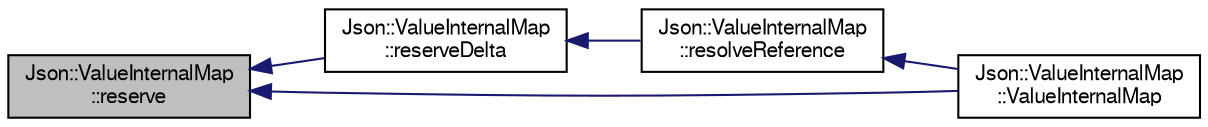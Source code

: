 digraph "Json::ValueInternalMap::reserve"
{
  edge [fontname="FreeSans",fontsize="10",labelfontname="FreeSans",labelfontsize="10"];
  node [fontname="FreeSans",fontsize="10",shape=record];
  rankdir="LR";
  Node1 [label="Json::ValueInternalMap\l::reserve",height=0.2,width=0.4,color="black", fillcolor="grey75", style="filled" fontcolor="black"];
  Node1 -> Node2 [dir="back",color="midnightblue",fontsize="10",style="solid",fontname="FreeSans"];
  Node2 [label="Json::ValueInternalMap\l::reserveDelta",height=0.2,width=0.4,color="black", fillcolor="white", style="filled",URL="$class_json_1_1_value_internal_map.html#a338949cd1b84b7590ed438347d7d1ecc"];
  Node2 -> Node3 [dir="back",color="midnightblue",fontsize="10",style="solid",fontname="FreeSans"];
  Node3 [label="Json::ValueInternalMap\l::resolveReference",height=0.2,width=0.4,color="black", fillcolor="white", style="filled",URL="$class_json_1_1_value_internal_map.html#add7a9a415cc939ff4564e0aaa1cf6349"];
  Node3 -> Node4 [dir="back",color="midnightblue",fontsize="10",style="solid",fontname="FreeSans"];
  Node4 [label="Json::ValueInternalMap\l::ValueInternalMap",height=0.2,width=0.4,color="black", fillcolor="white", style="filled",URL="$class_json_1_1_value_internal_map.html#a2878273dc8422a7d3dd656942180a0fb"];
  Node1 -> Node4 [dir="back",color="midnightblue",fontsize="10",style="solid",fontname="FreeSans"];
}
